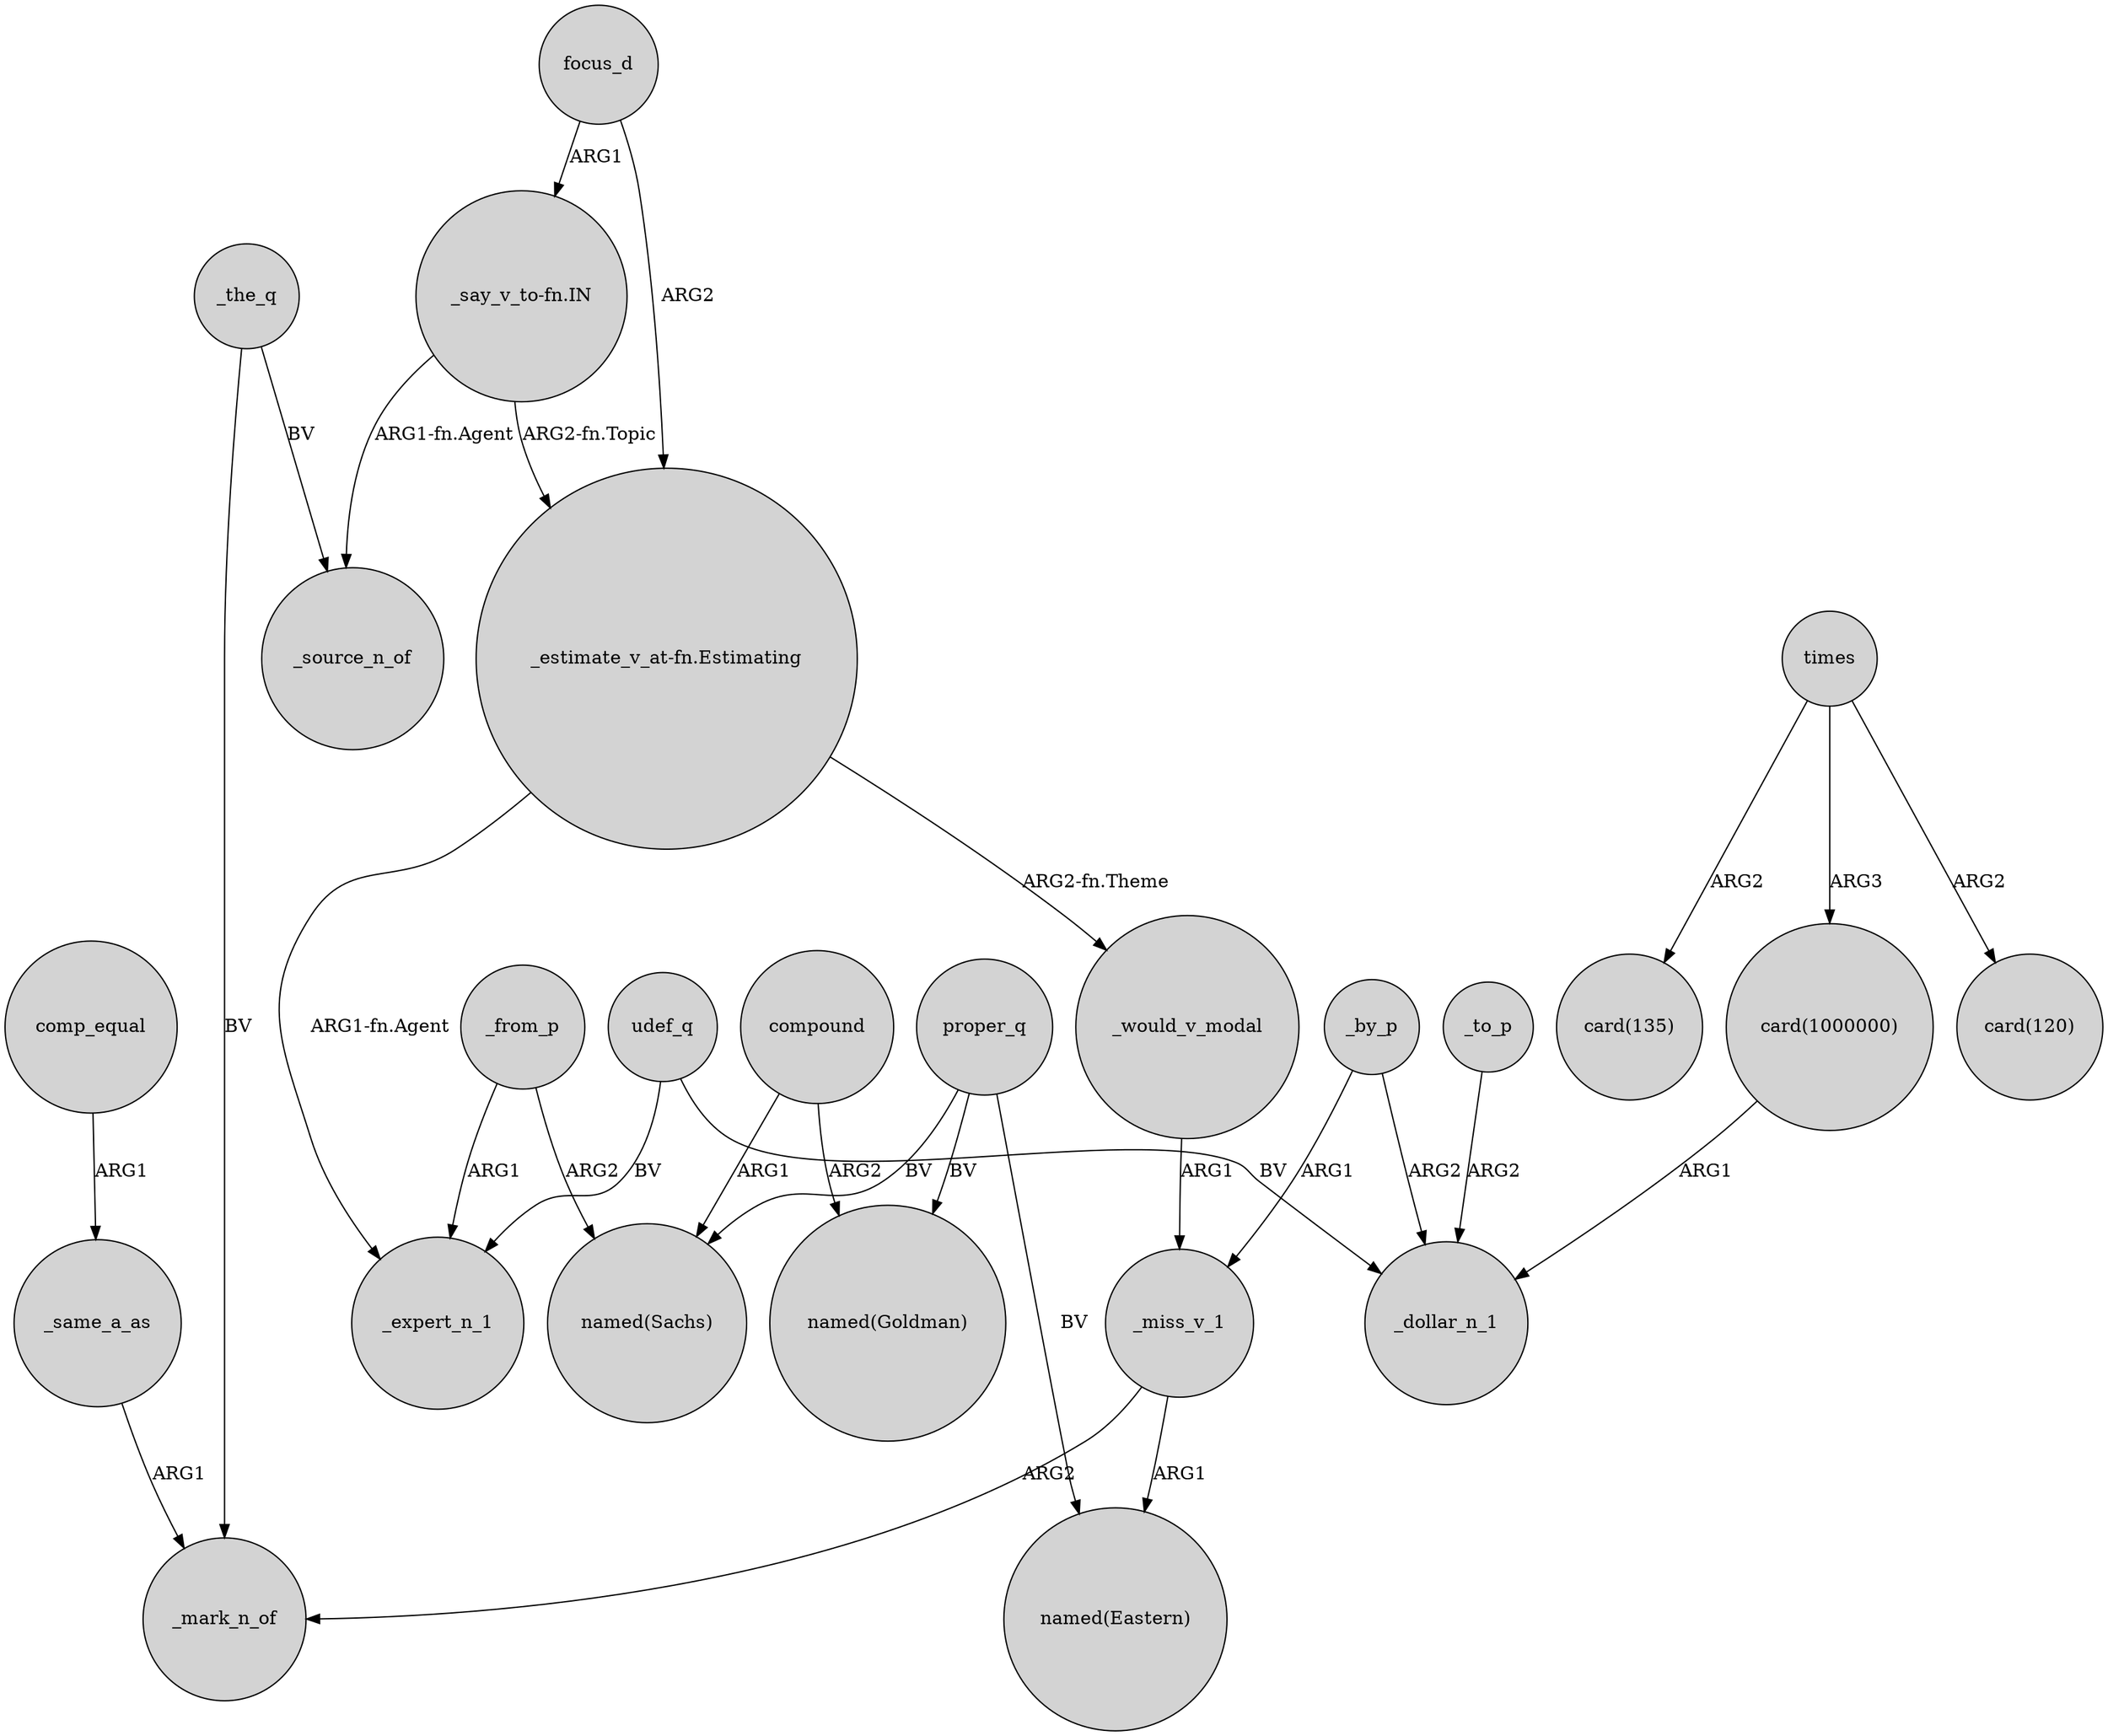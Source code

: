 digraph {
	node [shape=circle style=filled]
	_from_p -> _expert_n_1 [label=ARG1]
	"card(1000000)" -> _dollar_n_1 [label=ARG1]
	_to_p -> _dollar_n_1 [label=ARG2]
	_from_p -> "named(Sachs)" [label=ARG2]
	"_say_v_to-fn.IN" -> _source_n_of [label="ARG1-fn.Agent"]
	compound -> "named(Sachs)" [label=ARG1]
	_miss_v_1 -> _mark_n_of [label=ARG2]
	proper_q -> "named(Eastern)" [label=BV]
	proper_q -> "named(Goldman)" [label=BV]
	"_estimate_v_at-fn.Estimating" -> _would_v_modal [label="ARG2-fn.Theme"]
	_by_p -> _dollar_n_1 [label=ARG2]
	comp_equal -> _same_a_as [label=ARG1]
	udef_q -> _expert_n_1 [label=BV]
	_would_v_modal -> _miss_v_1 [label=ARG1]
	times -> "card(1000000)" [label=ARG3]
	compound -> "named(Goldman)" [label=ARG2]
	_miss_v_1 -> "named(Eastern)" [label=ARG1]
	times -> "card(135)" [label=ARG2]
	_same_a_as -> _mark_n_of [label=ARG1]
	"_say_v_to-fn.IN" -> "_estimate_v_at-fn.Estimating" [label="ARG2-fn.Topic"]
	focus_d -> "_estimate_v_at-fn.Estimating" [label=ARG2]
	proper_q -> "named(Sachs)" [label=BV]
	_the_q -> _source_n_of [label=BV]
	times -> "card(120)" [label=ARG2]
	_by_p -> _miss_v_1 [label=ARG1]
	"_estimate_v_at-fn.Estimating" -> _expert_n_1 [label="ARG1-fn.Agent"]
	_the_q -> _mark_n_of [label=BV]
	udef_q -> _dollar_n_1 [label=BV]
	focus_d -> "_say_v_to-fn.IN" [label=ARG1]
}
